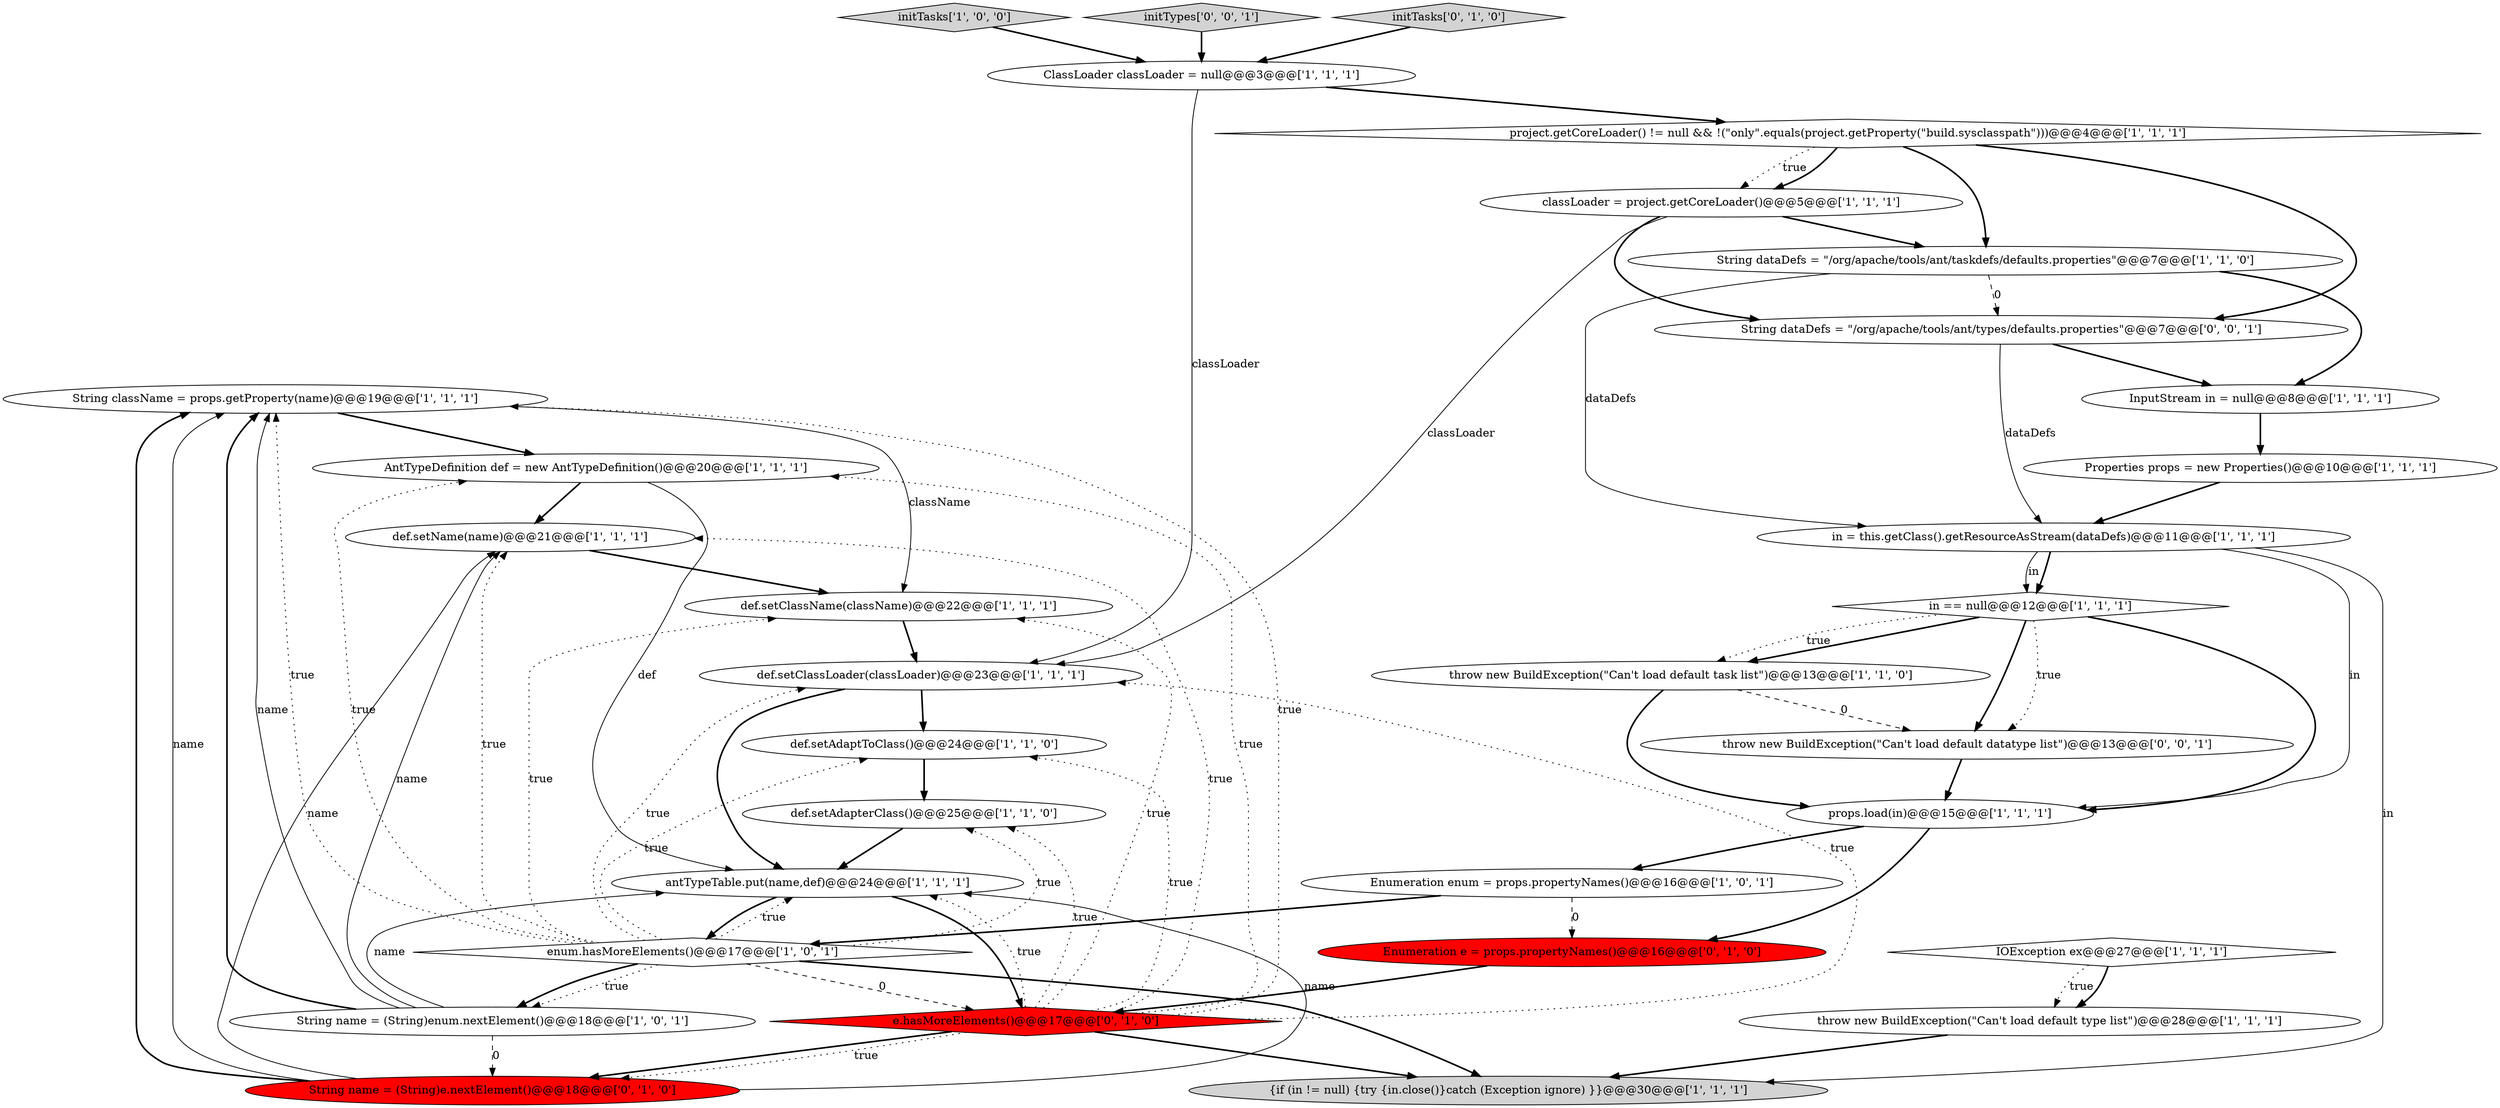 digraph {
8 [style = filled, label = "String className = props.getProperty(name)@@@19@@@['1', '1', '1']", fillcolor = white, shape = ellipse image = "AAA0AAABBB1BBB"];
3 [style = filled, label = "InputStream in = null@@@8@@@['1', '1', '1']", fillcolor = white, shape = ellipse image = "AAA0AAABBB1BBB"];
1 [style = filled, label = "Properties props = new Properties()@@@10@@@['1', '1', '1']", fillcolor = white, shape = ellipse image = "AAA0AAABBB1BBB"];
15 [style = filled, label = "enum.hasMoreElements()@@@17@@@['1', '0', '1']", fillcolor = white, shape = diamond image = "AAA0AAABBB1BBB"];
24 [style = filled, label = "initTasks['1', '0', '0']", fillcolor = lightgray, shape = diamond image = "AAA0AAABBB1BBB"];
18 [style = filled, label = "{if (in != null) {try {in.close()}catch (Exception ignore) }}@@@30@@@['1', '1', '1']", fillcolor = lightgray, shape = ellipse image = "AAA0AAABBB1BBB"];
5 [style = filled, label = "def.setAdaptToClass()@@@24@@@['1', '1', '0']", fillcolor = white, shape = ellipse image = "AAA0AAABBB1BBB"];
11 [style = filled, label = "def.setClassLoader(classLoader)@@@23@@@['1', '1', '1']", fillcolor = white, shape = ellipse image = "AAA0AAABBB1BBB"];
6 [style = filled, label = "def.setAdapterClass()@@@25@@@['1', '1', '0']", fillcolor = white, shape = ellipse image = "AAA0AAABBB1BBB"];
26 [style = filled, label = "Enumeration e = props.propertyNames()@@@16@@@['0', '1', '0']", fillcolor = red, shape = ellipse image = "AAA1AAABBB2BBB"];
0 [style = filled, label = "AntTypeDefinition def = new AntTypeDefinition()@@@20@@@['1', '1', '1']", fillcolor = white, shape = ellipse image = "AAA0AAABBB1BBB"];
21 [style = filled, label = "in = this.getClass().getResourceAsStream(dataDefs)@@@11@@@['1', '1', '1']", fillcolor = white, shape = ellipse image = "AAA0AAABBB1BBB"];
17 [style = filled, label = "def.setName(name)@@@21@@@['1', '1', '1']", fillcolor = white, shape = ellipse image = "AAA0AAABBB1BBB"];
4 [style = filled, label = "String name = (String)enum.nextElement()@@@18@@@['1', '0', '1']", fillcolor = white, shape = ellipse image = "AAA0AAABBB1BBB"];
7 [style = filled, label = "in == null@@@12@@@['1', '1', '1']", fillcolor = white, shape = diamond image = "AAA0AAABBB1BBB"];
19 [style = filled, label = "props.load(in)@@@15@@@['1', '1', '1']", fillcolor = white, shape = ellipse image = "AAA0AAABBB1BBB"];
23 [style = filled, label = "IOException ex@@@27@@@['1', '1', '1']", fillcolor = white, shape = diamond image = "AAA0AAABBB1BBB"];
10 [style = filled, label = "throw new BuildException(\"Can't load default type list\")@@@28@@@['1', '1', '1']", fillcolor = white, shape = ellipse image = "AAA0AAABBB1BBB"];
30 [style = filled, label = "initTypes['0', '0', '1']", fillcolor = lightgray, shape = diamond image = "AAA0AAABBB3BBB"];
22 [style = filled, label = "def.setClassName(className)@@@22@@@['1', '1', '1']", fillcolor = white, shape = ellipse image = "AAA0AAABBB1BBB"];
25 [style = filled, label = "initTasks['0', '1', '0']", fillcolor = lightgray, shape = diamond image = "AAA0AAABBB2BBB"];
27 [style = filled, label = "e.hasMoreElements()@@@17@@@['0', '1', '0']", fillcolor = red, shape = diamond image = "AAA1AAABBB2BBB"];
2 [style = filled, label = "ClassLoader classLoader = null@@@3@@@['1', '1', '1']", fillcolor = white, shape = ellipse image = "AAA0AAABBB1BBB"];
14 [style = filled, label = "throw new BuildException(\"Can't load default task list\")@@@13@@@['1', '1', '0']", fillcolor = white, shape = ellipse image = "AAA0AAABBB1BBB"];
9 [style = filled, label = "Enumeration enum = props.propertyNames()@@@16@@@['1', '0', '1']", fillcolor = white, shape = ellipse image = "AAA0AAABBB1BBB"];
29 [style = filled, label = "throw new BuildException(\"Can't load default datatype list\")@@@13@@@['0', '0', '1']", fillcolor = white, shape = ellipse image = "AAA0AAABBB3BBB"];
13 [style = filled, label = "project.getCoreLoader() != null && !(\"only\".equals(project.getProperty(\"build.sysclasspath\")))@@@4@@@['1', '1', '1']", fillcolor = white, shape = diamond image = "AAA0AAABBB1BBB"];
31 [style = filled, label = "String dataDefs = \"/org/apache/tools/ant/types/defaults.properties\"@@@7@@@['0', '0', '1']", fillcolor = white, shape = ellipse image = "AAA0AAABBB3BBB"];
28 [style = filled, label = "String name = (String)e.nextElement()@@@18@@@['0', '1', '0']", fillcolor = red, shape = ellipse image = "AAA1AAABBB2BBB"];
12 [style = filled, label = "classLoader = project.getCoreLoader()@@@5@@@['1', '1', '1']", fillcolor = white, shape = ellipse image = "AAA0AAABBB1BBB"];
16 [style = filled, label = "String dataDefs = \"/org/apache/tools/ant/taskdefs/defaults.properties\"@@@7@@@['1', '1', '0']", fillcolor = white, shape = ellipse image = "AAA0AAABBB1BBB"];
20 [style = filled, label = "antTypeTable.put(name,def)@@@24@@@['1', '1', '1']", fillcolor = white, shape = ellipse image = "AAA0AAABBB1BBB"];
15->5 [style = dotted, label="true"];
16->3 [style = bold, label=""];
10->18 [style = bold, label=""];
27->18 [style = bold, label=""];
11->20 [style = bold, label=""];
27->5 [style = dotted, label="true"];
16->21 [style = solid, label="dataDefs"];
27->22 [style = dotted, label="true"];
3->1 [style = bold, label=""];
24->2 [style = bold, label=""];
13->12 [style = dotted, label="true"];
16->31 [style = dashed, label="0"];
31->21 [style = solid, label="dataDefs"];
0->17 [style = bold, label=""];
4->8 [style = solid, label="name"];
27->28 [style = bold, label=""];
28->20 [style = solid, label="name"];
0->20 [style = solid, label="def"];
15->20 [style = dotted, label="true"];
14->19 [style = bold, label=""];
15->22 [style = dotted, label="true"];
12->16 [style = bold, label=""];
27->8 [style = dotted, label="true"];
8->22 [style = solid, label="className"];
17->22 [style = bold, label=""];
15->0 [style = dotted, label="true"];
15->18 [style = bold, label=""];
13->16 [style = bold, label=""];
25->2 [style = bold, label=""];
15->4 [style = dotted, label="true"];
27->11 [style = dotted, label="true"];
4->28 [style = dashed, label="0"];
2->13 [style = bold, label=""];
7->14 [style = bold, label=""];
20->27 [style = bold, label=""];
8->0 [style = bold, label=""];
6->20 [style = bold, label=""];
15->17 [style = dotted, label="true"];
27->28 [style = dotted, label="true"];
7->29 [style = dotted, label="true"];
11->5 [style = bold, label=""];
26->27 [style = bold, label=""];
28->17 [style = solid, label="name"];
23->10 [style = dotted, label="true"];
13->12 [style = bold, label=""];
21->19 [style = solid, label="in"];
15->8 [style = dotted, label="true"];
5->6 [style = bold, label=""];
29->19 [style = bold, label=""];
19->9 [style = bold, label=""];
27->0 [style = dotted, label="true"];
1->21 [style = bold, label=""];
9->15 [style = bold, label=""];
19->26 [style = bold, label=""];
15->6 [style = dotted, label="true"];
28->8 [style = bold, label=""];
27->20 [style = dotted, label="true"];
21->18 [style = solid, label="in"];
9->26 [style = dashed, label="0"];
15->4 [style = bold, label=""];
15->11 [style = dotted, label="true"];
23->10 [style = bold, label=""];
21->7 [style = bold, label=""];
4->8 [style = bold, label=""];
2->11 [style = solid, label="classLoader"];
21->7 [style = solid, label="in"];
4->17 [style = solid, label="name"];
15->27 [style = dashed, label="0"];
12->11 [style = solid, label="classLoader"];
13->31 [style = bold, label=""];
27->17 [style = dotted, label="true"];
31->3 [style = bold, label=""];
30->2 [style = bold, label=""];
28->8 [style = solid, label="name"];
27->6 [style = dotted, label="true"];
14->29 [style = dashed, label="0"];
20->15 [style = bold, label=""];
7->19 [style = bold, label=""];
22->11 [style = bold, label=""];
12->31 [style = bold, label=""];
4->20 [style = solid, label="name"];
7->29 [style = bold, label=""];
7->14 [style = dotted, label="true"];
}
